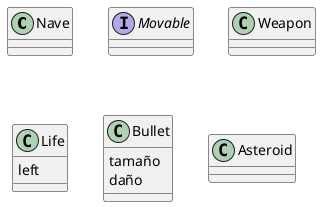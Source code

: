 @startuml
'https://plantuml.com/class-diagram

class Nave {

}

interface Movable {}

class Weapon {}

class Life {
   left
}

class Bullet {
   tamaño
   daño
}

class Asteroid {}






@enduml